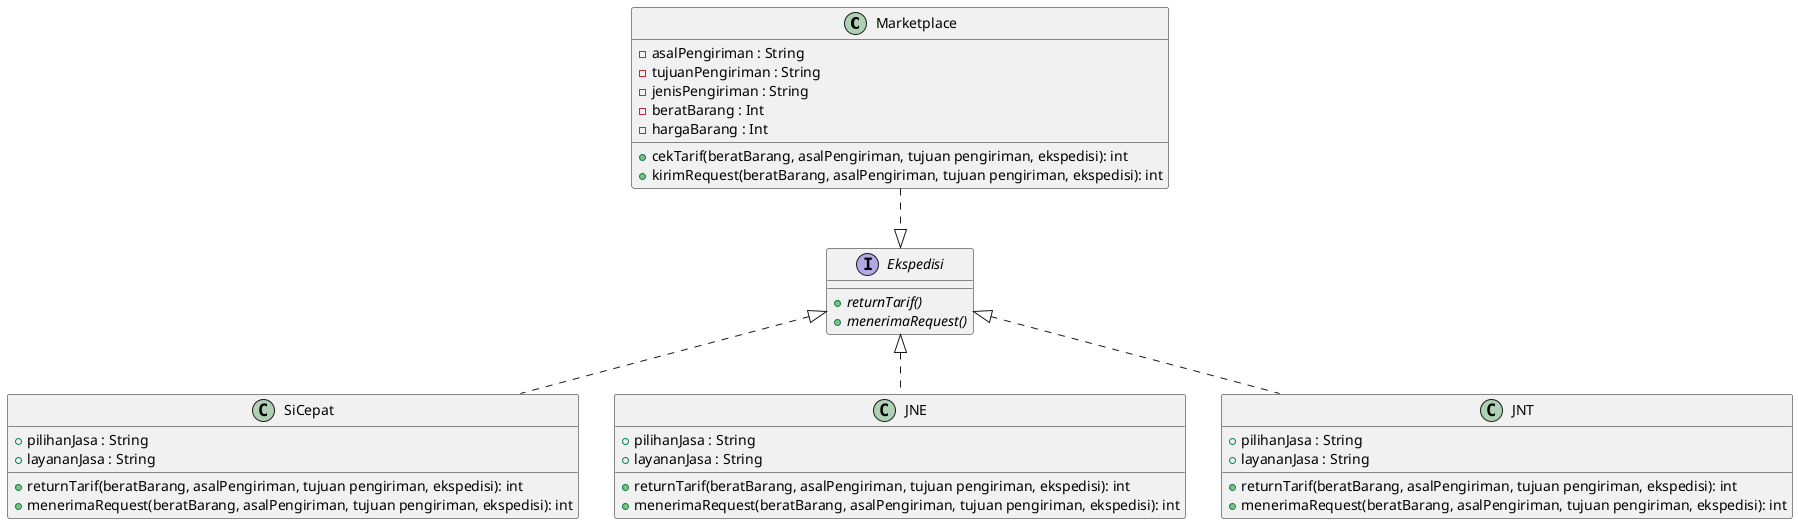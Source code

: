@startuml

class Marketplace {
   {field} -asalPengiriman : String
   {field} -tujuanPengiriman : String
   {field} -jenisPengiriman : String
   {field} -beratBarang : Int
   {field} -hargaBarang : Int

   {method} +cekTarif(beratBarang, asalPengiriman, tujuan pengiriman, ekspedisi): int
   {method} +kirimRequest(beratBarang, asalPengiriman, tujuan pengiriman, ekspedisi): int

}

Marketplace ..|> Ekspedisi 

interface Ekspedisi{
{abstract} +returnTarif()
{abstract} +menerimaRequest()

}

Ekspedisi <|.. SiCepat
Ekspedisi <|.. JNE
Ekspedisi <|.. JNT

class SiCepat {
   {field} +pilihanJasa : String
   {field} +layananJasa : String

   {method} +returnTarif(beratBarang, asalPengiriman, tujuan pengiriman, ekspedisi): int
   {method} +menerimaRequest(beratBarang, asalPengiriman, tujuan pengiriman, ekspedisi): int

}

class JNE {
   {field} +pilihanJasa : String
   {field} +layananJasa : String

   {method} +returnTarif(beratBarang, asalPengiriman, tujuan pengiriman, ekspedisi): int
   {method} +menerimaRequest(beratBarang, asalPengiriman, tujuan pengiriman, ekspedisi): int

}

class JNT {
   {field} +pilihanJasa : String
   {field} +layananJasa : String

   {method} +returnTarif(beratBarang, asalPengiriman, tujuan pengiriman, ekspedisi): int
   {method} +menerimaRequest(beratBarang, asalPengiriman, tujuan pengiriman, ekspedisi): int

}

@enduml
